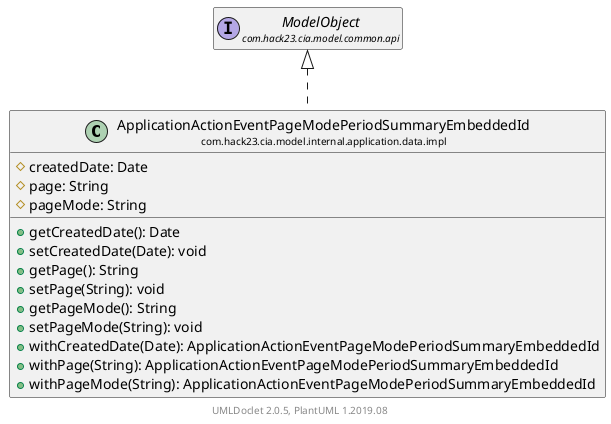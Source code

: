 @startuml
    set namespaceSeparator none
    hide empty fields
    hide empty methods

    class "<size:14>ApplicationActionEventPageModePeriodSummaryEmbeddedId\n<size:10>com.hack23.cia.model.internal.application.data.impl" as com.hack23.cia.model.internal.application.data.impl.ApplicationActionEventPageModePeriodSummaryEmbeddedId [[ApplicationActionEventPageModePeriodSummaryEmbeddedId.html]] {
        #createdDate: Date
        #page: String
        #pageMode: String
        +getCreatedDate(): Date
        +setCreatedDate(Date): void
        +getPage(): String
        +setPage(String): void
        +getPageMode(): String
        +setPageMode(String): void
        +withCreatedDate(Date): ApplicationActionEventPageModePeriodSummaryEmbeddedId
        +withPage(String): ApplicationActionEventPageModePeriodSummaryEmbeddedId
        +withPageMode(String): ApplicationActionEventPageModePeriodSummaryEmbeddedId
    }

    interface "<size:14>ModelObject\n<size:10>com.hack23.cia.model.common.api" as com.hack23.cia.model.common.api.ModelObject

    com.hack23.cia.model.common.api.ModelObject <|.. com.hack23.cia.model.internal.application.data.impl.ApplicationActionEventPageModePeriodSummaryEmbeddedId

    center footer UMLDoclet 2.0.5, PlantUML 1.2019.08
@enduml
